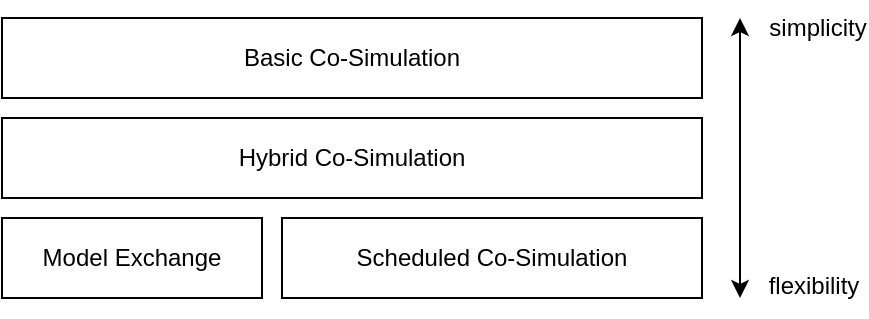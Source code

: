 <mxfile version="13.0.6" type="device"><diagram id="uozCbsswVs8gLlkZZZiq" name="Page-1"><mxGraphModel dx="1066" dy="712" grid="1" gridSize="10" guides="1" tooltips="1" connect="1" arrows="1" fold="1" page="1" pageScale="1" pageWidth="827" pageHeight="1169" math="0" shadow="0"><root><mxCell id="0"/><mxCell id="1" parent="0"/><mxCell id="hi1hK6krnqeUJZ0z4jAO-2" value="&lt;span style=&quot;white-space: normal&quot;&gt;Basic Co-Simulation&lt;/span&gt;" style="rounded=0;whiteSpace=wrap;html=1;align=center;" parent="1" vertex="1"><mxGeometry x="40" y="40" width="350" height="40" as="geometry"/></mxCell><mxCell id="hi1hK6krnqeUJZ0z4jAO-4" value="&lt;span style=&quot;white-space: normal&quot;&gt;Hybrid Co-Simulation&lt;/span&gt;" style="rounded=0;whiteSpace=wrap;html=1;" parent="1" vertex="1"><mxGeometry x="40" y="90" width="350" height="40" as="geometry"/></mxCell><mxCell id="hi1hK6krnqeUJZ0z4jAO-3" value="Model Exchange" style="rounded=0;whiteSpace=wrap;html=1;" parent="1" vertex="1"><mxGeometry x="40" y="140" width="130" height="40" as="geometry"/></mxCell><mxCell id="hi1hK6krnqeUJZ0z4jAO-5" value="Scheduled Co-Simulation" style="rounded=0;whiteSpace=wrap;html=1;" parent="1" vertex="1"><mxGeometry x="180" y="140" width="210" height="40" as="geometry"/></mxCell><mxCell id="hi1hK6krnqeUJZ0z4jAO-8" value="" style="endArrow=classic;startArrow=classic;html=1;" parent="1" edge="1"><mxGeometry width="50" height="50" relative="1" as="geometry"><mxPoint x="409" y="180" as="sourcePoint"/><mxPoint x="409" y="40" as="targetPoint"/></mxGeometry></mxCell><mxCell id="hi1hK6krnqeUJZ0z4jAO-9" value="simplicity" style="text;html=1;strokeColor=none;fillColor=none;align=center;verticalAlign=middle;whiteSpace=wrap;rounded=0;" parent="1" vertex="1"><mxGeometry x="428" y="35" width="40" height="20" as="geometry"/></mxCell><mxCell id="hi1hK6krnqeUJZ0z4jAO-10" value="flexibility" style="text;html=1;strokeColor=none;fillColor=none;align=center;verticalAlign=middle;whiteSpace=wrap;rounded=0;" parent="1" vertex="1"><mxGeometry x="426" y="164" width="40" height="20" as="geometry"/></mxCell></root></mxGraphModel></diagram></mxfile>